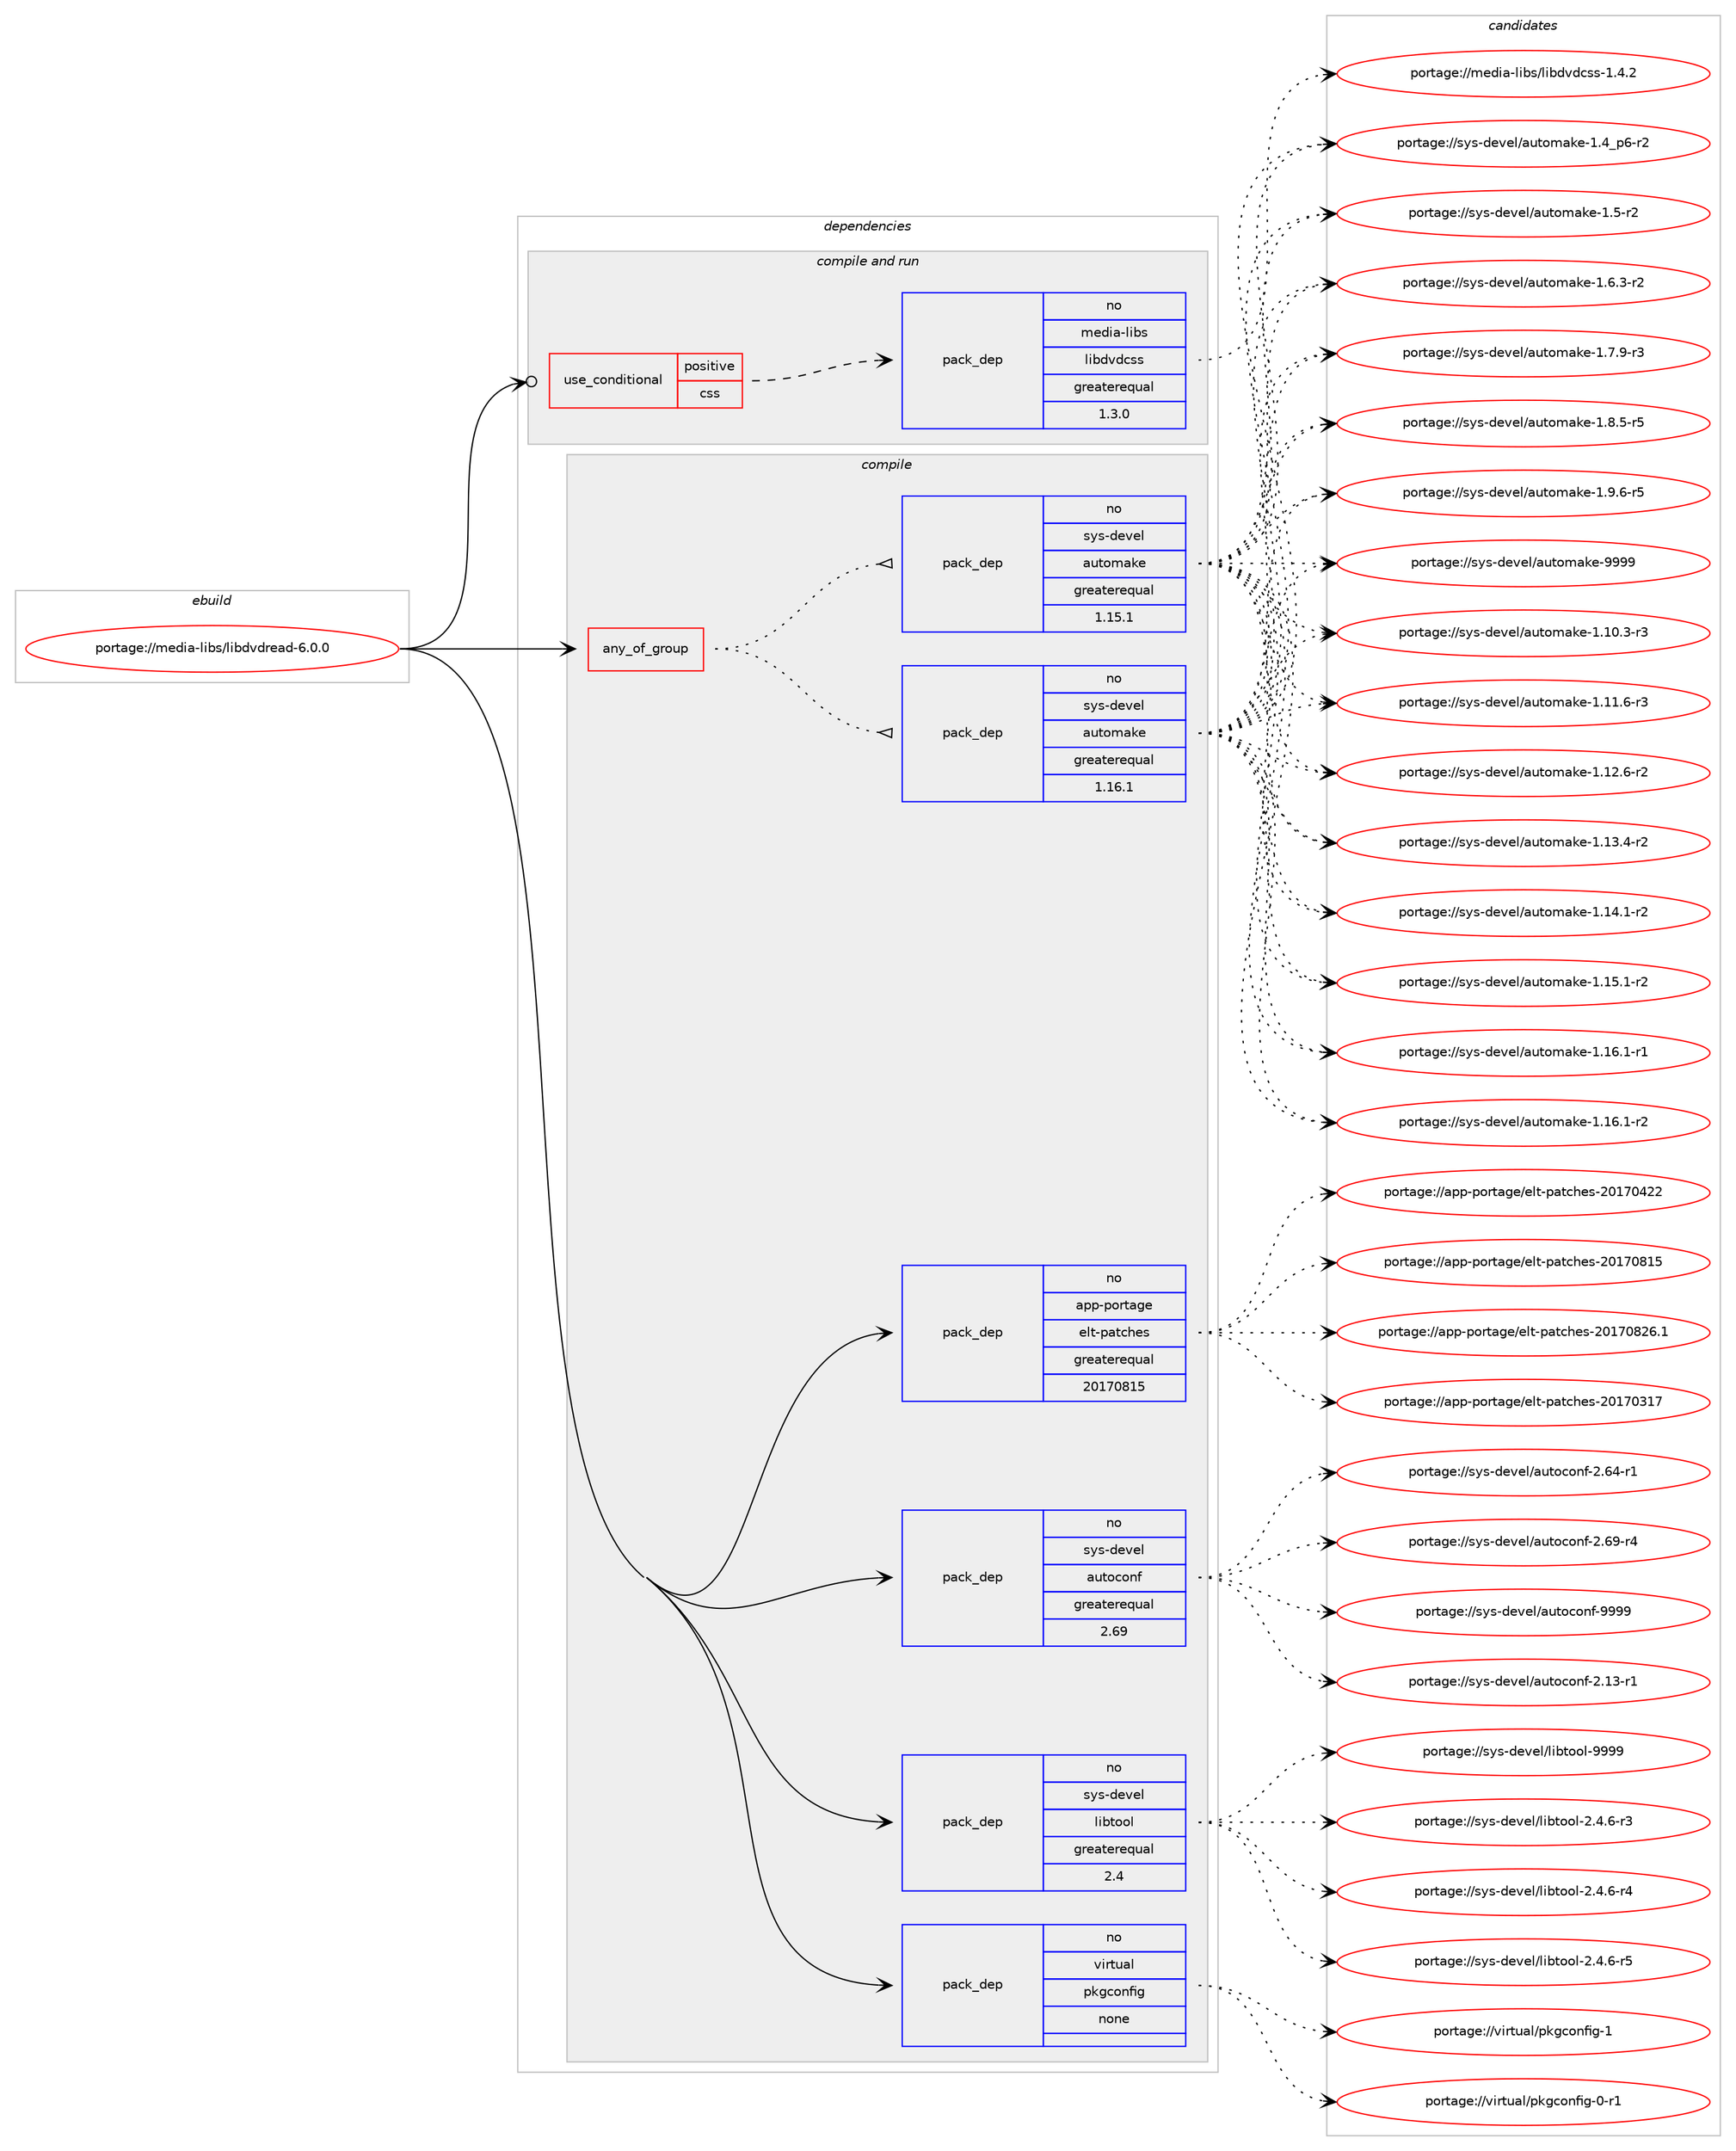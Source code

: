 digraph prolog {

# *************
# Graph options
# *************

newrank=true;
concentrate=true;
compound=true;
graph [rankdir=LR,fontname=Helvetica,fontsize=10,ranksep=1.5];#, ranksep=2.5, nodesep=0.2];
edge  [arrowhead=vee];
node  [fontname=Helvetica,fontsize=10];

# **********
# The ebuild
# **********

subgraph cluster_leftcol {
color=gray;
rank=same;
label=<<i>ebuild</i>>;
id [label="portage://media-libs/libdvdread-6.0.0", color=red, width=4, href="../media-libs/libdvdread-6.0.0.svg"];
}

# ****************
# The dependencies
# ****************

subgraph cluster_midcol {
color=gray;
label=<<i>dependencies</i>>;
subgraph cluster_compile {
fillcolor="#eeeeee";
style=filled;
label=<<i>compile</i>>;
subgraph any5056 {
dependency320232 [label=<<TABLE BORDER="0" CELLBORDER="1" CELLSPACING="0" CELLPADDING="4"><TR><TD CELLPADDING="10">any_of_group</TD></TR></TABLE>>, shape=none, color=red];subgraph pack235103 {
dependency320233 [label=<<TABLE BORDER="0" CELLBORDER="1" CELLSPACING="0" CELLPADDING="4" WIDTH="220"><TR><TD ROWSPAN="6" CELLPADDING="30">pack_dep</TD></TR><TR><TD WIDTH="110">no</TD></TR><TR><TD>sys-devel</TD></TR><TR><TD>automake</TD></TR><TR><TD>greaterequal</TD></TR><TR><TD>1.16.1</TD></TR></TABLE>>, shape=none, color=blue];
}
dependency320232:e -> dependency320233:w [weight=20,style="dotted",arrowhead="oinv"];
subgraph pack235104 {
dependency320234 [label=<<TABLE BORDER="0" CELLBORDER="1" CELLSPACING="0" CELLPADDING="4" WIDTH="220"><TR><TD ROWSPAN="6" CELLPADDING="30">pack_dep</TD></TR><TR><TD WIDTH="110">no</TD></TR><TR><TD>sys-devel</TD></TR><TR><TD>automake</TD></TR><TR><TD>greaterequal</TD></TR><TR><TD>1.15.1</TD></TR></TABLE>>, shape=none, color=blue];
}
dependency320232:e -> dependency320234:w [weight=20,style="dotted",arrowhead="oinv"];
}
id:e -> dependency320232:w [weight=20,style="solid",arrowhead="vee"];
subgraph pack235105 {
dependency320235 [label=<<TABLE BORDER="0" CELLBORDER="1" CELLSPACING="0" CELLPADDING="4" WIDTH="220"><TR><TD ROWSPAN="6" CELLPADDING="30">pack_dep</TD></TR><TR><TD WIDTH="110">no</TD></TR><TR><TD>app-portage</TD></TR><TR><TD>elt-patches</TD></TR><TR><TD>greaterequal</TD></TR><TR><TD>20170815</TD></TR></TABLE>>, shape=none, color=blue];
}
id:e -> dependency320235:w [weight=20,style="solid",arrowhead="vee"];
subgraph pack235106 {
dependency320236 [label=<<TABLE BORDER="0" CELLBORDER="1" CELLSPACING="0" CELLPADDING="4" WIDTH="220"><TR><TD ROWSPAN="6" CELLPADDING="30">pack_dep</TD></TR><TR><TD WIDTH="110">no</TD></TR><TR><TD>sys-devel</TD></TR><TR><TD>autoconf</TD></TR><TR><TD>greaterequal</TD></TR><TR><TD>2.69</TD></TR></TABLE>>, shape=none, color=blue];
}
id:e -> dependency320236:w [weight=20,style="solid",arrowhead="vee"];
subgraph pack235107 {
dependency320237 [label=<<TABLE BORDER="0" CELLBORDER="1" CELLSPACING="0" CELLPADDING="4" WIDTH="220"><TR><TD ROWSPAN="6" CELLPADDING="30">pack_dep</TD></TR><TR><TD WIDTH="110">no</TD></TR><TR><TD>sys-devel</TD></TR><TR><TD>libtool</TD></TR><TR><TD>greaterequal</TD></TR><TR><TD>2.4</TD></TR></TABLE>>, shape=none, color=blue];
}
id:e -> dependency320237:w [weight=20,style="solid",arrowhead="vee"];
subgraph pack235108 {
dependency320238 [label=<<TABLE BORDER="0" CELLBORDER="1" CELLSPACING="0" CELLPADDING="4" WIDTH="220"><TR><TD ROWSPAN="6" CELLPADDING="30">pack_dep</TD></TR><TR><TD WIDTH="110">no</TD></TR><TR><TD>virtual</TD></TR><TR><TD>pkgconfig</TD></TR><TR><TD>none</TD></TR><TR><TD></TD></TR></TABLE>>, shape=none, color=blue];
}
id:e -> dependency320238:w [weight=20,style="solid",arrowhead="vee"];
}
subgraph cluster_compileandrun {
fillcolor="#eeeeee";
style=filled;
label=<<i>compile and run</i>>;
subgraph cond79945 {
dependency320239 [label=<<TABLE BORDER="0" CELLBORDER="1" CELLSPACING="0" CELLPADDING="4"><TR><TD ROWSPAN="3" CELLPADDING="10">use_conditional</TD></TR><TR><TD>positive</TD></TR><TR><TD>css</TD></TR></TABLE>>, shape=none, color=red];
subgraph pack235109 {
dependency320240 [label=<<TABLE BORDER="0" CELLBORDER="1" CELLSPACING="0" CELLPADDING="4" WIDTH="220"><TR><TD ROWSPAN="6" CELLPADDING="30">pack_dep</TD></TR><TR><TD WIDTH="110">no</TD></TR><TR><TD>media-libs</TD></TR><TR><TD>libdvdcss</TD></TR><TR><TD>greaterequal</TD></TR><TR><TD>1.3.0</TD></TR></TABLE>>, shape=none, color=blue];
}
dependency320239:e -> dependency320240:w [weight=20,style="dashed",arrowhead="vee"];
}
id:e -> dependency320239:w [weight=20,style="solid",arrowhead="odotvee"];
}
subgraph cluster_run {
fillcolor="#eeeeee";
style=filled;
label=<<i>run</i>>;
}
}

# **************
# The candidates
# **************

subgraph cluster_choices {
rank=same;
color=gray;
label=<<i>candidates</i>>;

subgraph choice235103 {
color=black;
nodesep=1;
choiceportage11512111545100101118101108479711711611110997107101454946494846514511451 [label="portage://sys-devel/automake-1.10.3-r3", color=red, width=4,href="../sys-devel/automake-1.10.3-r3.svg"];
choiceportage11512111545100101118101108479711711611110997107101454946494946544511451 [label="portage://sys-devel/automake-1.11.6-r3", color=red, width=4,href="../sys-devel/automake-1.11.6-r3.svg"];
choiceportage11512111545100101118101108479711711611110997107101454946495046544511450 [label="portage://sys-devel/automake-1.12.6-r2", color=red, width=4,href="../sys-devel/automake-1.12.6-r2.svg"];
choiceportage11512111545100101118101108479711711611110997107101454946495146524511450 [label="portage://sys-devel/automake-1.13.4-r2", color=red, width=4,href="../sys-devel/automake-1.13.4-r2.svg"];
choiceportage11512111545100101118101108479711711611110997107101454946495246494511450 [label="portage://sys-devel/automake-1.14.1-r2", color=red, width=4,href="../sys-devel/automake-1.14.1-r2.svg"];
choiceportage11512111545100101118101108479711711611110997107101454946495346494511450 [label="portage://sys-devel/automake-1.15.1-r2", color=red, width=4,href="../sys-devel/automake-1.15.1-r2.svg"];
choiceportage11512111545100101118101108479711711611110997107101454946495446494511449 [label="portage://sys-devel/automake-1.16.1-r1", color=red, width=4,href="../sys-devel/automake-1.16.1-r1.svg"];
choiceportage11512111545100101118101108479711711611110997107101454946495446494511450 [label="portage://sys-devel/automake-1.16.1-r2", color=red, width=4,href="../sys-devel/automake-1.16.1-r2.svg"];
choiceportage115121115451001011181011084797117116111109971071014549465295112544511450 [label="portage://sys-devel/automake-1.4_p6-r2", color=red, width=4,href="../sys-devel/automake-1.4_p6-r2.svg"];
choiceportage11512111545100101118101108479711711611110997107101454946534511450 [label="portage://sys-devel/automake-1.5-r2", color=red, width=4,href="../sys-devel/automake-1.5-r2.svg"];
choiceportage115121115451001011181011084797117116111109971071014549465446514511450 [label="portage://sys-devel/automake-1.6.3-r2", color=red, width=4,href="../sys-devel/automake-1.6.3-r2.svg"];
choiceportage115121115451001011181011084797117116111109971071014549465546574511451 [label="portage://sys-devel/automake-1.7.9-r3", color=red, width=4,href="../sys-devel/automake-1.7.9-r3.svg"];
choiceportage115121115451001011181011084797117116111109971071014549465646534511453 [label="portage://sys-devel/automake-1.8.5-r5", color=red, width=4,href="../sys-devel/automake-1.8.5-r5.svg"];
choiceportage115121115451001011181011084797117116111109971071014549465746544511453 [label="portage://sys-devel/automake-1.9.6-r5", color=red, width=4,href="../sys-devel/automake-1.9.6-r5.svg"];
choiceportage115121115451001011181011084797117116111109971071014557575757 [label="portage://sys-devel/automake-9999", color=red, width=4,href="../sys-devel/automake-9999.svg"];
dependency320233:e -> choiceportage11512111545100101118101108479711711611110997107101454946494846514511451:w [style=dotted,weight="100"];
dependency320233:e -> choiceportage11512111545100101118101108479711711611110997107101454946494946544511451:w [style=dotted,weight="100"];
dependency320233:e -> choiceportage11512111545100101118101108479711711611110997107101454946495046544511450:w [style=dotted,weight="100"];
dependency320233:e -> choiceportage11512111545100101118101108479711711611110997107101454946495146524511450:w [style=dotted,weight="100"];
dependency320233:e -> choiceportage11512111545100101118101108479711711611110997107101454946495246494511450:w [style=dotted,weight="100"];
dependency320233:e -> choiceportage11512111545100101118101108479711711611110997107101454946495346494511450:w [style=dotted,weight="100"];
dependency320233:e -> choiceportage11512111545100101118101108479711711611110997107101454946495446494511449:w [style=dotted,weight="100"];
dependency320233:e -> choiceportage11512111545100101118101108479711711611110997107101454946495446494511450:w [style=dotted,weight="100"];
dependency320233:e -> choiceportage115121115451001011181011084797117116111109971071014549465295112544511450:w [style=dotted,weight="100"];
dependency320233:e -> choiceportage11512111545100101118101108479711711611110997107101454946534511450:w [style=dotted,weight="100"];
dependency320233:e -> choiceportage115121115451001011181011084797117116111109971071014549465446514511450:w [style=dotted,weight="100"];
dependency320233:e -> choiceportage115121115451001011181011084797117116111109971071014549465546574511451:w [style=dotted,weight="100"];
dependency320233:e -> choiceportage115121115451001011181011084797117116111109971071014549465646534511453:w [style=dotted,weight="100"];
dependency320233:e -> choiceportage115121115451001011181011084797117116111109971071014549465746544511453:w [style=dotted,weight="100"];
dependency320233:e -> choiceportage115121115451001011181011084797117116111109971071014557575757:w [style=dotted,weight="100"];
}
subgraph choice235104 {
color=black;
nodesep=1;
choiceportage11512111545100101118101108479711711611110997107101454946494846514511451 [label="portage://sys-devel/automake-1.10.3-r3", color=red, width=4,href="../sys-devel/automake-1.10.3-r3.svg"];
choiceportage11512111545100101118101108479711711611110997107101454946494946544511451 [label="portage://sys-devel/automake-1.11.6-r3", color=red, width=4,href="../sys-devel/automake-1.11.6-r3.svg"];
choiceportage11512111545100101118101108479711711611110997107101454946495046544511450 [label="portage://sys-devel/automake-1.12.6-r2", color=red, width=4,href="../sys-devel/automake-1.12.6-r2.svg"];
choiceportage11512111545100101118101108479711711611110997107101454946495146524511450 [label="portage://sys-devel/automake-1.13.4-r2", color=red, width=4,href="../sys-devel/automake-1.13.4-r2.svg"];
choiceportage11512111545100101118101108479711711611110997107101454946495246494511450 [label="portage://sys-devel/automake-1.14.1-r2", color=red, width=4,href="../sys-devel/automake-1.14.1-r2.svg"];
choiceportage11512111545100101118101108479711711611110997107101454946495346494511450 [label="portage://sys-devel/automake-1.15.1-r2", color=red, width=4,href="../sys-devel/automake-1.15.1-r2.svg"];
choiceportage11512111545100101118101108479711711611110997107101454946495446494511449 [label="portage://sys-devel/automake-1.16.1-r1", color=red, width=4,href="../sys-devel/automake-1.16.1-r1.svg"];
choiceportage11512111545100101118101108479711711611110997107101454946495446494511450 [label="portage://sys-devel/automake-1.16.1-r2", color=red, width=4,href="../sys-devel/automake-1.16.1-r2.svg"];
choiceportage115121115451001011181011084797117116111109971071014549465295112544511450 [label="portage://sys-devel/automake-1.4_p6-r2", color=red, width=4,href="../sys-devel/automake-1.4_p6-r2.svg"];
choiceportage11512111545100101118101108479711711611110997107101454946534511450 [label="portage://sys-devel/automake-1.5-r2", color=red, width=4,href="../sys-devel/automake-1.5-r2.svg"];
choiceportage115121115451001011181011084797117116111109971071014549465446514511450 [label="portage://sys-devel/automake-1.6.3-r2", color=red, width=4,href="../sys-devel/automake-1.6.3-r2.svg"];
choiceportage115121115451001011181011084797117116111109971071014549465546574511451 [label="portage://sys-devel/automake-1.7.9-r3", color=red, width=4,href="../sys-devel/automake-1.7.9-r3.svg"];
choiceportage115121115451001011181011084797117116111109971071014549465646534511453 [label="portage://sys-devel/automake-1.8.5-r5", color=red, width=4,href="../sys-devel/automake-1.8.5-r5.svg"];
choiceportage115121115451001011181011084797117116111109971071014549465746544511453 [label="portage://sys-devel/automake-1.9.6-r5", color=red, width=4,href="../sys-devel/automake-1.9.6-r5.svg"];
choiceportage115121115451001011181011084797117116111109971071014557575757 [label="portage://sys-devel/automake-9999", color=red, width=4,href="../sys-devel/automake-9999.svg"];
dependency320234:e -> choiceportage11512111545100101118101108479711711611110997107101454946494846514511451:w [style=dotted,weight="100"];
dependency320234:e -> choiceportage11512111545100101118101108479711711611110997107101454946494946544511451:w [style=dotted,weight="100"];
dependency320234:e -> choiceportage11512111545100101118101108479711711611110997107101454946495046544511450:w [style=dotted,weight="100"];
dependency320234:e -> choiceportage11512111545100101118101108479711711611110997107101454946495146524511450:w [style=dotted,weight="100"];
dependency320234:e -> choiceportage11512111545100101118101108479711711611110997107101454946495246494511450:w [style=dotted,weight="100"];
dependency320234:e -> choiceportage11512111545100101118101108479711711611110997107101454946495346494511450:w [style=dotted,weight="100"];
dependency320234:e -> choiceportage11512111545100101118101108479711711611110997107101454946495446494511449:w [style=dotted,weight="100"];
dependency320234:e -> choiceportage11512111545100101118101108479711711611110997107101454946495446494511450:w [style=dotted,weight="100"];
dependency320234:e -> choiceportage115121115451001011181011084797117116111109971071014549465295112544511450:w [style=dotted,weight="100"];
dependency320234:e -> choiceportage11512111545100101118101108479711711611110997107101454946534511450:w [style=dotted,weight="100"];
dependency320234:e -> choiceportage115121115451001011181011084797117116111109971071014549465446514511450:w [style=dotted,weight="100"];
dependency320234:e -> choiceportage115121115451001011181011084797117116111109971071014549465546574511451:w [style=dotted,weight="100"];
dependency320234:e -> choiceportage115121115451001011181011084797117116111109971071014549465646534511453:w [style=dotted,weight="100"];
dependency320234:e -> choiceportage115121115451001011181011084797117116111109971071014549465746544511453:w [style=dotted,weight="100"];
dependency320234:e -> choiceportage115121115451001011181011084797117116111109971071014557575757:w [style=dotted,weight="100"];
}
subgraph choice235105 {
color=black;
nodesep=1;
choiceportage97112112451121111141169710310147101108116451129711699104101115455048495548514955 [label="portage://app-portage/elt-patches-20170317", color=red, width=4,href="../app-portage/elt-patches-20170317.svg"];
choiceportage97112112451121111141169710310147101108116451129711699104101115455048495548525050 [label="portage://app-portage/elt-patches-20170422", color=red, width=4,href="../app-portage/elt-patches-20170422.svg"];
choiceportage97112112451121111141169710310147101108116451129711699104101115455048495548564953 [label="portage://app-portage/elt-patches-20170815", color=red, width=4,href="../app-portage/elt-patches-20170815.svg"];
choiceportage971121124511211111411697103101471011081164511297116991041011154550484955485650544649 [label="portage://app-portage/elt-patches-20170826.1", color=red, width=4,href="../app-portage/elt-patches-20170826.1.svg"];
dependency320235:e -> choiceportage97112112451121111141169710310147101108116451129711699104101115455048495548514955:w [style=dotted,weight="100"];
dependency320235:e -> choiceportage97112112451121111141169710310147101108116451129711699104101115455048495548525050:w [style=dotted,weight="100"];
dependency320235:e -> choiceportage97112112451121111141169710310147101108116451129711699104101115455048495548564953:w [style=dotted,weight="100"];
dependency320235:e -> choiceportage971121124511211111411697103101471011081164511297116991041011154550484955485650544649:w [style=dotted,weight="100"];
}
subgraph choice235106 {
color=black;
nodesep=1;
choiceportage1151211154510010111810110847971171161119911111010245504649514511449 [label="portage://sys-devel/autoconf-2.13-r1", color=red, width=4,href="../sys-devel/autoconf-2.13-r1.svg"];
choiceportage1151211154510010111810110847971171161119911111010245504654524511449 [label="portage://sys-devel/autoconf-2.64-r1", color=red, width=4,href="../sys-devel/autoconf-2.64-r1.svg"];
choiceportage1151211154510010111810110847971171161119911111010245504654574511452 [label="portage://sys-devel/autoconf-2.69-r4", color=red, width=4,href="../sys-devel/autoconf-2.69-r4.svg"];
choiceportage115121115451001011181011084797117116111991111101024557575757 [label="portage://sys-devel/autoconf-9999", color=red, width=4,href="../sys-devel/autoconf-9999.svg"];
dependency320236:e -> choiceportage1151211154510010111810110847971171161119911111010245504649514511449:w [style=dotted,weight="100"];
dependency320236:e -> choiceportage1151211154510010111810110847971171161119911111010245504654524511449:w [style=dotted,weight="100"];
dependency320236:e -> choiceportage1151211154510010111810110847971171161119911111010245504654574511452:w [style=dotted,weight="100"];
dependency320236:e -> choiceportage115121115451001011181011084797117116111991111101024557575757:w [style=dotted,weight="100"];
}
subgraph choice235107 {
color=black;
nodesep=1;
choiceportage1151211154510010111810110847108105981161111111084550465246544511451 [label="portage://sys-devel/libtool-2.4.6-r3", color=red, width=4,href="../sys-devel/libtool-2.4.6-r3.svg"];
choiceportage1151211154510010111810110847108105981161111111084550465246544511452 [label="portage://sys-devel/libtool-2.4.6-r4", color=red, width=4,href="../sys-devel/libtool-2.4.6-r4.svg"];
choiceportage1151211154510010111810110847108105981161111111084550465246544511453 [label="portage://sys-devel/libtool-2.4.6-r5", color=red, width=4,href="../sys-devel/libtool-2.4.6-r5.svg"];
choiceportage1151211154510010111810110847108105981161111111084557575757 [label="portage://sys-devel/libtool-9999", color=red, width=4,href="../sys-devel/libtool-9999.svg"];
dependency320237:e -> choiceportage1151211154510010111810110847108105981161111111084550465246544511451:w [style=dotted,weight="100"];
dependency320237:e -> choiceportage1151211154510010111810110847108105981161111111084550465246544511452:w [style=dotted,weight="100"];
dependency320237:e -> choiceportage1151211154510010111810110847108105981161111111084550465246544511453:w [style=dotted,weight="100"];
dependency320237:e -> choiceportage1151211154510010111810110847108105981161111111084557575757:w [style=dotted,weight="100"];
}
subgraph choice235108 {
color=black;
nodesep=1;
choiceportage11810511411611797108471121071039911111010210510345484511449 [label="portage://virtual/pkgconfig-0-r1", color=red, width=4,href="../virtual/pkgconfig-0-r1.svg"];
choiceportage1181051141161179710847112107103991111101021051034549 [label="portage://virtual/pkgconfig-1", color=red, width=4,href="../virtual/pkgconfig-1.svg"];
dependency320238:e -> choiceportage11810511411611797108471121071039911111010210510345484511449:w [style=dotted,weight="100"];
dependency320238:e -> choiceportage1181051141161179710847112107103991111101021051034549:w [style=dotted,weight="100"];
}
subgraph choice235109 {
color=black;
nodesep=1;
choiceportage109101100105974510810598115471081059810011810099115115454946524650 [label="portage://media-libs/libdvdcss-1.4.2", color=red, width=4,href="../media-libs/libdvdcss-1.4.2.svg"];
dependency320240:e -> choiceportage109101100105974510810598115471081059810011810099115115454946524650:w [style=dotted,weight="100"];
}
}

}
